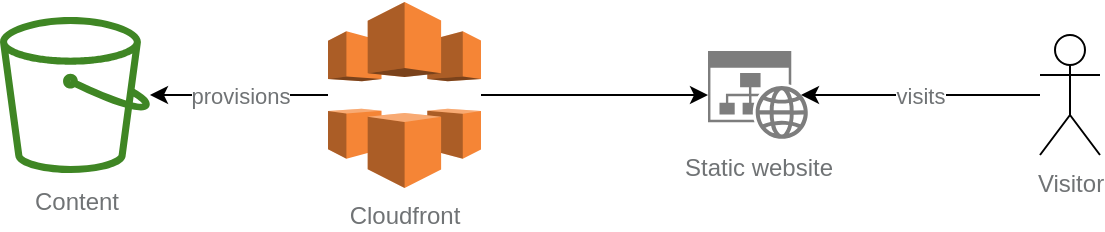 <mxfile>
    <diagram id="NQqaieWvdpfQpA1IjGmc" name="Page-1">
        <mxGraphModel dx="926" dy="779" grid="1" gridSize="10" guides="1" tooltips="1" connect="1" arrows="1" fold="1" page="1" pageScale="1" pageWidth="827" pageHeight="1169" math="0" shadow="0">
            <root>
                <mxCell id="0"/>
                <mxCell id="1" parent="0"/>
                <mxCell id="2" value="Content" style="sketch=0;outlineConnect=0;fontColor=#707375;gradientColor=none;fillColor=#3F8624;strokeColor=none;dashed=0;verticalLabelPosition=bottom;verticalAlign=top;align=center;html=1;fontSize=12;fontStyle=0;aspect=fixed;pointerEvents=1;shape=mxgraph.aws4.bucket;" parent="1" vertex="1">
                    <mxGeometry x="30" y="317.5" width="75" height="78" as="geometry"/>
                </mxCell>
                <mxCell id="10" value="provisions" style="edgeStyle=none;html=1;fontColor=#707375;" parent="1" source="4" target="2" edge="1">
                    <mxGeometry relative="1" as="geometry"/>
                </mxCell>
                <mxCell id="14" style="edgeStyle=none;html=1;entryX=0;entryY=0.5;entryDx=0;entryDy=0;entryPerimeter=0;fontColor=#707375;" parent="1" source="4" target="12" edge="1">
                    <mxGeometry relative="1" as="geometry"/>
                </mxCell>
                <mxCell id="4" value="Cloudfront" style="outlineConnect=0;dashed=0;verticalLabelPosition=bottom;verticalAlign=top;align=center;html=1;shape=mxgraph.aws3.cloudfront;fillColor=#F58536;gradientColor=none;fontColor=#707375;" parent="1" vertex="1">
                    <mxGeometry x="194" y="310" width="76.5" height="93" as="geometry"/>
                </mxCell>
                <mxCell id="12" value="Static website" style="sketch=0;aspect=fixed;pointerEvents=1;shadow=0;dashed=0;html=1;strokeColor=none;labelPosition=center;verticalLabelPosition=bottom;verticalAlign=top;align=center;shape=mxgraph.mscae.enterprise.website_generic;fillColor=#7D7D7D;fontColor=#707375;" parent="1" vertex="1">
                    <mxGeometry x="384" y="334.5" width="50" height="44" as="geometry"/>
                </mxCell>
                <mxCell id="18" value="visits" style="edgeStyle=none;html=1;entryX=0.93;entryY=0.5;entryDx=0;entryDy=0;entryPerimeter=0;fontColor=#707375;" edge="1" parent="1" source="17" target="12">
                    <mxGeometry relative="1" as="geometry"/>
                </mxCell>
                <mxCell id="17" value="Visitor" style="shape=umlActor;verticalLabelPosition=bottom;verticalAlign=top;html=1;outlineConnect=0;fontColor=#707375;" vertex="1" parent="1">
                    <mxGeometry x="550" y="326.5" width="30" height="60" as="geometry"/>
                </mxCell>
            </root>
        </mxGraphModel>
    </diagram>
</mxfile>